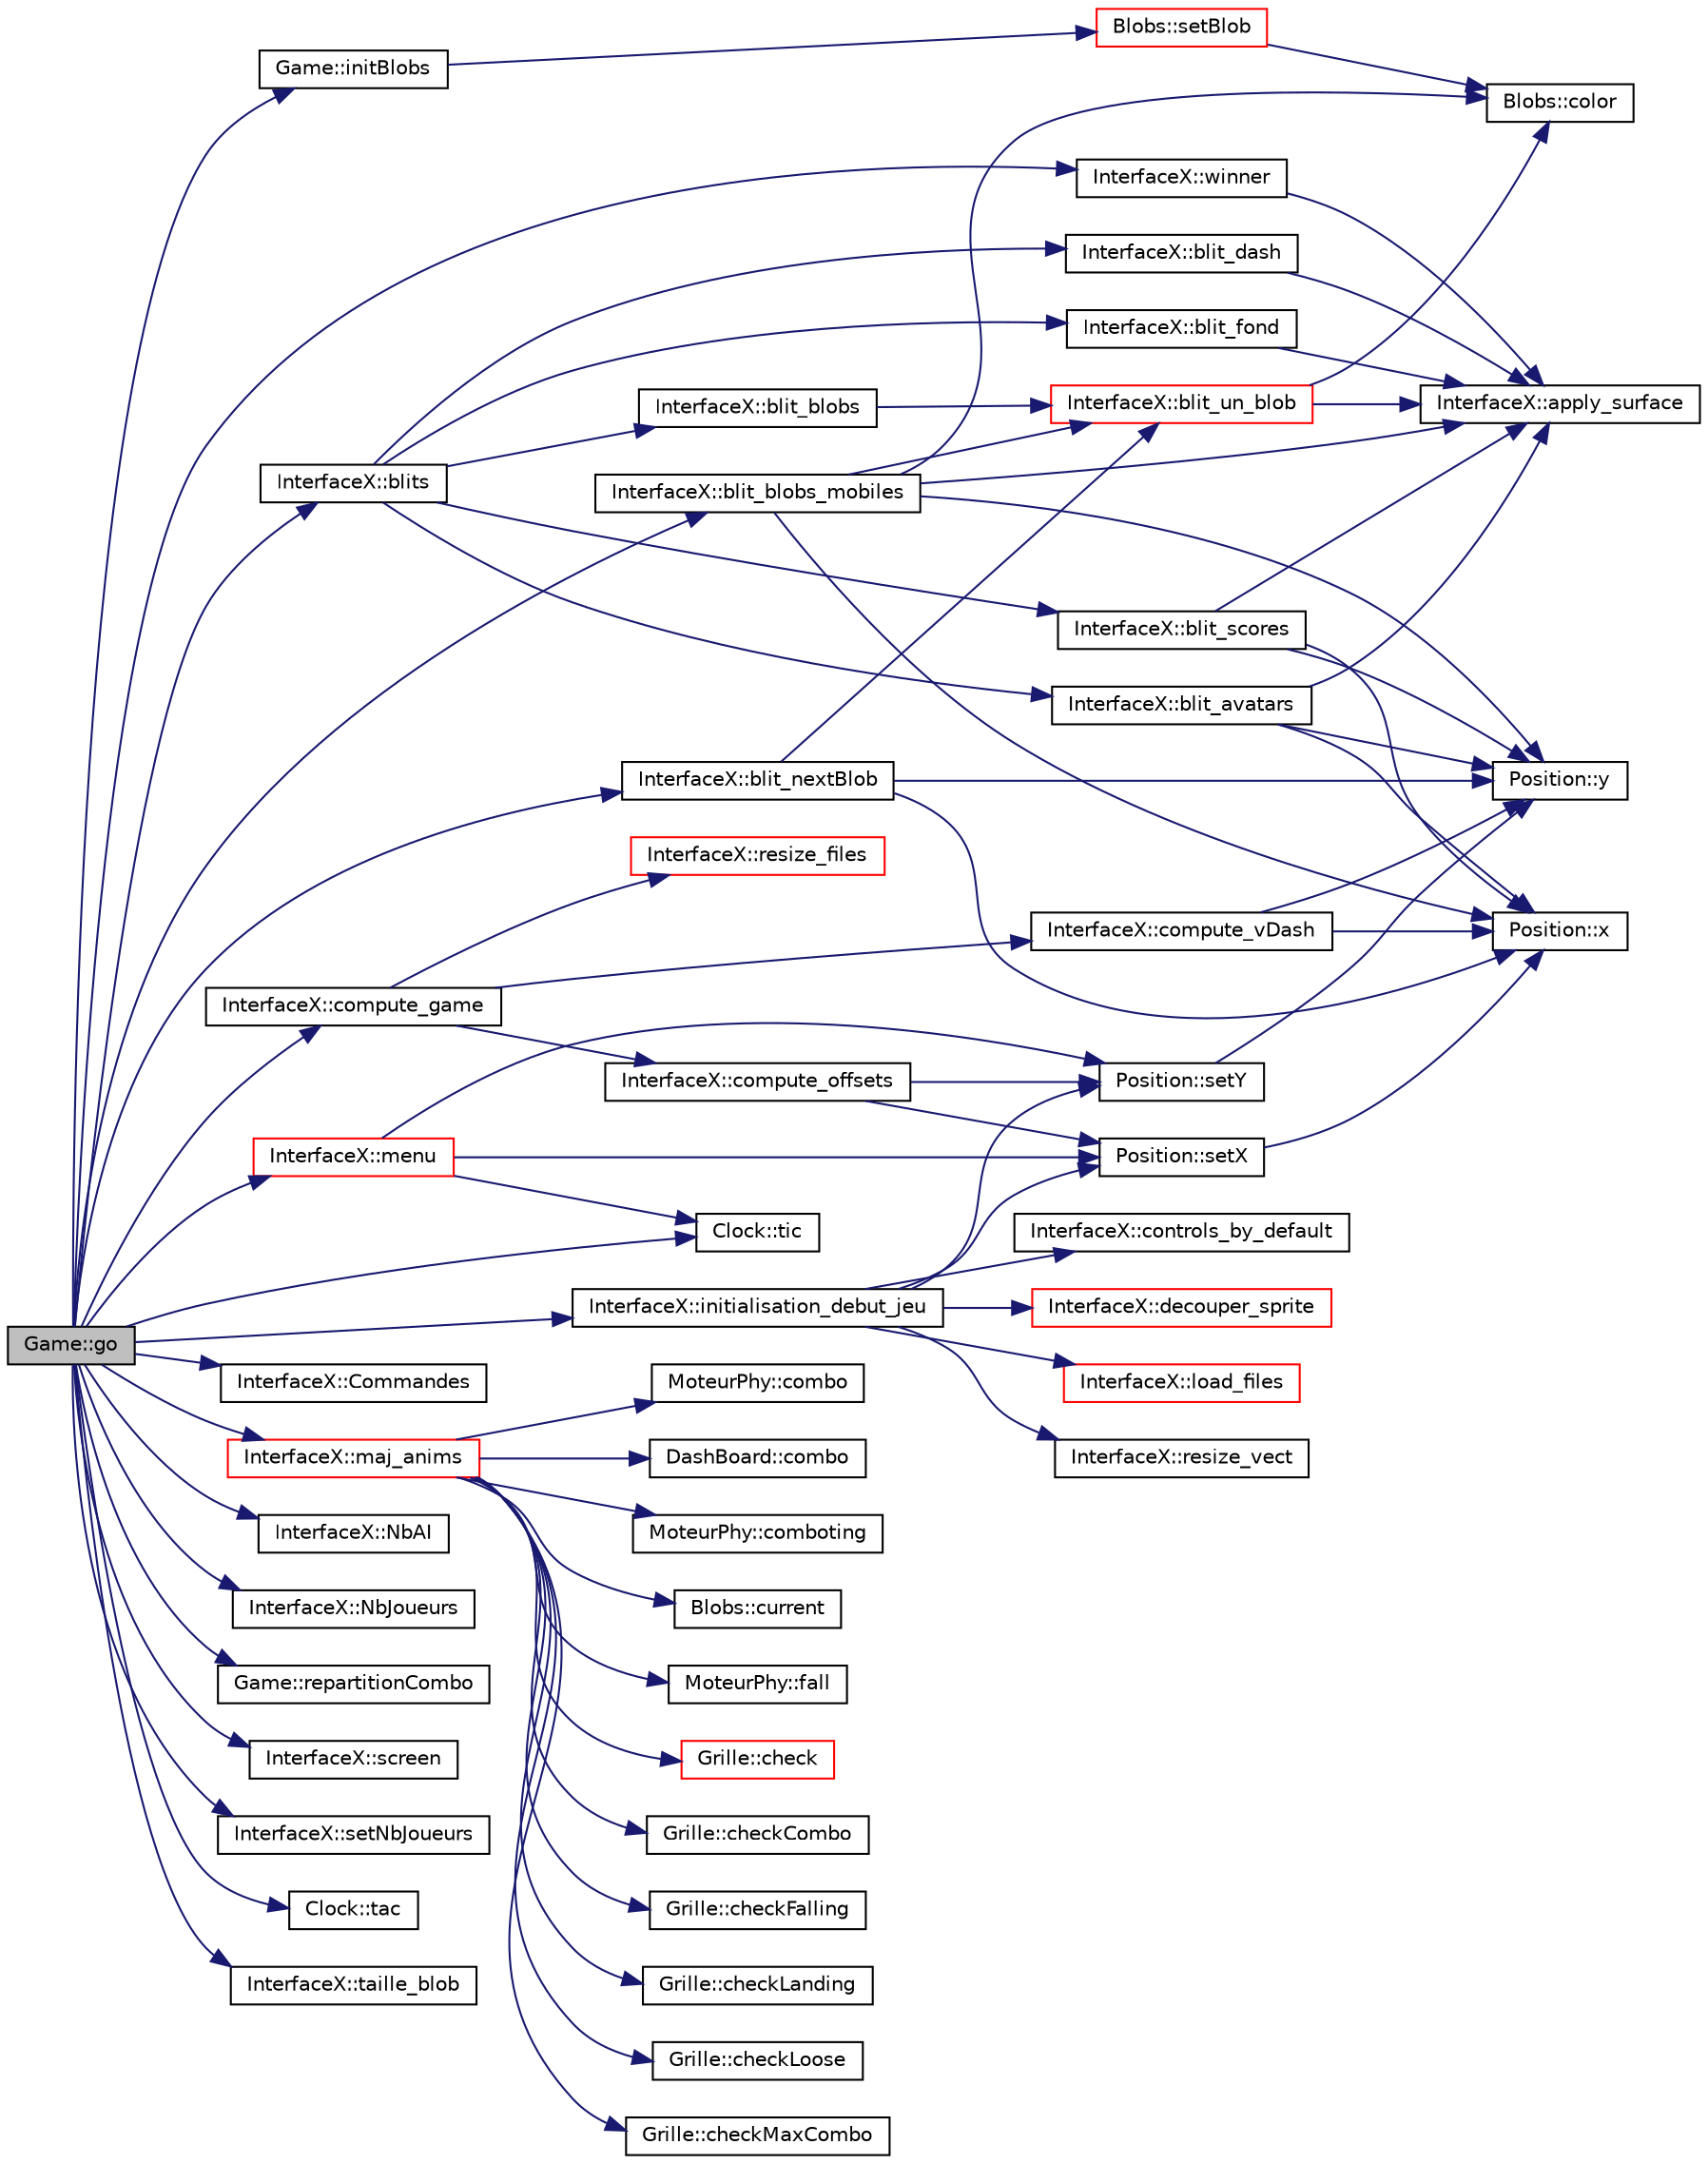 digraph G
{
  bgcolor="transparent";
  edge [fontname="Helvetica",fontsize="10",labelfontname="Helvetica",labelfontsize="10"];
  node [fontname="Helvetica",fontsize="10",shape=record];
  rankdir=LR;
  Node1 [label="Game::go",height=0.2,width=0.4,color="black", fillcolor="grey75", style="filled" fontcolor="black"];
  Node1 -> Node2 [color="midnightblue",fontsize="10",style="solid"];
  Node2 [label="InterfaceX::blit_blobs_mobiles",height=0.2,width=0.4,color="black",URL="$a00011.html#ae5bc9e2ed46c0448eb4f7dea08217b45"];
  Node2 -> Node3 [color="midnightblue",fontsize="10",style="solid"];
  Node3 [label="InterfaceX::apply_surface",height=0.2,width=0.4,color="black",URL="$a00011.html#a7b7e5b7ff85bbcaf82c5bc75d481118d"];
  Node2 -> Node4 [color="midnightblue",fontsize="10",style="solid"];
  Node4 [label="InterfaceX::blit_un_blob",height=0.2,width=0.4,color="red",URL="$a00011.html#a1c61cf8412148067616fd92b409f11eb"];
  Node4 -> Node3 [color="midnightblue",fontsize="10",style="solid"];
  Node4 -> Node5 [color="midnightblue",fontsize="10",style="solid"];
  Node5 [label="Blobs::color",height=0.2,width=0.4,color="black",URL="$a00002.html#a0c301f42dbf74a239f6e94f396eb33d9"];
  Node2 -> Node5 [color="midnightblue",fontsize="10",style="solid"];
  Node2 -> Node6 [color="midnightblue",fontsize="10",style="solid"];
  Node6 [label="Position::x",height=0.2,width=0.4,color="black",URL="$a00014.html#a0841d002439a9ce95e6648743f40d304"];
  Node2 -> Node7 [color="midnightblue",fontsize="10",style="solid"];
  Node7 [label="Position::y",height=0.2,width=0.4,color="black",URL="$a00014.html#a6aefe2530c6dbb86834ab51a6efbad4a"];
  Node1 -> Node8 [color="midnightblue",fontsize="10",style="solid"];
  Node8 [label="InterfaceX::blit_nextBlob",height=0.2,width=0.4,color="black",URL="$a00011.html#a98196e7e039d0613d157349b7a16149f"];
  Node8 -> Node4 [color="midnightblue",fontsize="10",style="solid"];
  Node8 -> Node6 [color="midnightblue",fontsize="10",style="solid"];
  Node8 -> Node7 [color="midnightblue",fontsize="10",style="solid"];
  Node1 -> Node9 [color="midnightblue",fontsize="10",style="solid"];
  Node9 [label="InterfaceX::blits",height=0.2,width=0.4,color="black",URL="$a00011.html#a1564b6d5334c9a23025b6090c1968bca"];
  Node9 -> Node10 [color="midnightblue",fontsize="10",style="solid"];
  Node10 [label="InterfaceX::blit_avatars",height=0.2,width=0.4,color="black",URL="$a00011.html#aafbd6e6b0743e017964f53ea04de1903"];
  Node10 -> Node3 [color="midnightblue",fontsize="10",style="solid"];
  Node10 -> Node6 [color="midnightblue",fontsize="10",style="solid"];
  Node10 -> Node7 [color="midnightblue",fontsize="10",style="solid"];
  Node9 -> Node11 [color="midnightblue",fontsize="10",style="solid"];
  Node11 [label="InterfaceX::blit_blobs",height=0.2,width=0.4,color="black",URL="$a00011.html#a30b3d0be2369fe70823507b30444401b"];
  Node11 -> Node4 [color="midnightblue",fontsize="10",style="solid"];
  Node9 -> Node12 [color="midnightblue",fontsize="10",style="solid"];
  Node12 [label="InterfaceX::blit_dash",height=0.2,width=0.4,color="black",URL="$a00011.html#a5181b163e848a46bfb74e58a968705d4"];
  Node12 -> Node3 [color="midnightblue",fontsize="10",style="solid"];
  Node9 -> Node13 [color="midnightblue",fontsize="10",style="solid"];
  Node13 [label="InterfaceX::blit_fond",height=0.2,width=0.4,color="black",URL="$a00011.html#a568dd368bdd332b1ac867e8915bf2ff8"];
  Node13 -> Node3 [color="midnightblue",fontsize="10",style="solid"];
  Node9 -> Node14 [color="midnightblue",fontsize="10",style="solid"];
  Node14 [label="InterfaceX::blit_scores",height=0.2,width=0.4,color="black",URL="$a00011.html#a8a4434fc2667bf4a413ad029c7b3861d"];
  Node14 -> Node3 [color="midnightblue",fontsize="10",style="solid"];
  Node14 -> Node6 [color="midnightblue",fontsize="10",style="solid"];
  Node14 -> Node7 [color="midnightblue",fontsize="10",style="solid"];
  Node1 -> Node15 [color="midnightblue",fontsize="10",style="solid"];
  Node15 [label="InterfaceX::Commandes",height=0.2,width=0.4,color="black",URL="$a00011.html#a2770bc51029e6ac83600fb0db36147e1"];
  Node1 -> Node16 [color="midnightblue",fontsize="10",style="solid"];
  Node16 [label="InterfaceX::compute_game",height=0.2,width=0.4,color="black",URL="$a00011.html#a0e50405d74683c38fc1f0e3f71cf4c3d"];
  Node16 -> Node17 [color="midnightblue",fontsize="10",style="solid"];
  Node17 [label="InterfaceX::compute_offsets",height=0.2,width=0.4,color="black",URL="$a00011.html#ad1fe91f0ea2d2bac39fc9a7127d7557f"];
  Node17 -> Node18 [color="midnightblue",fontsize="10",style="solid"];
  Node18 [label="Position::setX",height=0.2,width=0.4,color="black",URL="$a00014.html#ad46bb77324e2d9538e15f1a25320f1ff"];
  Node18 -> Node6 [color="midnightblue",fontsize="10",style="solid"];
  Node17 -> Node19 [color="midnightblue",fontsize="10",style="solid"];
  Node19 [label="Position::setY",height=0.2,width=0.4,color="black",URL="$a00014.html#a473274f1a3e4888f9c5e3eba0889a1ab"];
  Node19 -> Node7 [color="midnightblue",fontsize="10",style="solid"];
  Node16 -> Node20 [color="midnightblue",fontsize="10",style="solid"];
  Node20 [label="InterfaceX::compute_vDash",height=0.2,width=0.4,color="black",URL="$a00011.html#a6cdb65bbf7fb79217512000f00191e2b"];
  Node20 -> Node6 [color="midnightblue",fontsize="10",style="solid"];
  Node20 -> Node7 [color="midnightblue",fontsize="10",style="solid"];
  Node16 -> Node21 [color="midnightblue",fontsize="10",style="solid"];
  Node21 [label="InterfaceX::resize_files",height=0.2,width=0.4,color="red",URL="$a00011.html#a57a833c82b51162dc1ff9682fce7ac79"];
  Node1 -> Node22 [color="midnightblue",fontsize="10",style="solid"];
  Node22 [label="Game::initBlobs",height=0.2,width=0.4,color="black",URL="$a00008.html#ac776a53b458aefe8f9fcd747cbd9f017"];
  Node22 -> Node23 [color="midnightblue",fontsize="10",style="solid"];
  Node23 [label="Blobs::setBlob",height=0.2,width=0.4,color="red",URL="$a00002.html#a9447e59fbeba596aa7e53d40cec281c4"];
  Node23 -> Node5 [color="midnightblue",fontsize="10",style="solid"];
  Node1 -> Node24 [color="midnightblue",fontsize="10",style="solid"];
  Node24 [label="InterfaceX::initialisation_debut_jeu",height=0.2,width=0.4,color="black",URL="$a00011.html#ab36b304cac86159cb4b27e10fb35d9b8"];
  Node24 -> Node25 [color="midnightblue",fontsize="10",style="solid"];
  Node25 [label="InterfaceX::controls_by_default",height=0.2,width=0.4,color="black",URL="$a00011.html#a516951c4ba06596e817c40113847b876"];
  Node24 -> Node26 [color="midnightblue",fontsize="10",style="solid"];
  Node26 [label="InterfaceX::decouper_sprite",height=0.2,width=0.4,color="red",URL="$a00011.html#a614825ffbb2dc7c84580d4e8b2ff93e4"];
  Node24 -> Node27 [color="midnightblue",fontsize="10",style="solid"];
  Node27 [label="InterfaceX::load_files",height=0.2,width=0.4,color="red",URL="$a00011.html#a850000d49338e9ac40f28f625241ecf8"];
  Node24 -> Node28 [color="midnightblue",fontsize="10",style="solid"];
  Node28 [label="InterfaceX::resize_vect",height=0.2,width=0.4,color="black",URL="$a00011.html#ace09c48496eeefa8ea8fe9e187eec909"];
  Node24 -> Node18 [color="midnightblue",fontsize="10",style="solid"];
  Node24 -> Node19 [color="midnightblue",fontsize="10",style="solid"];
  Node1 -> Node29 [color="midnightblue",fontsize="10",style="solid"];
  Node29 [label="InterfaceX::maj_anims",height=0.2,width=0.4,color="red",URL="$a00011.html#a5bcad9348c35e0472ec0bb1bf66770fb"];
  Node29 -> Node30 [color="midnightblue",fontsize="10",style="solid"];
  Node30 [label="Grille::check",height=0.2,width=0.4,color="red",URL="$a00009.html#adbbe24c84a3433c3968f18792de5aab7",tooltip="(one liner)"];
  Node29 -> Node31 [color="midnightblue",fontsize="10",style="solid"];
  Node31 [label="Grille::checkCombo",height=0.2,width=0.4,color="black",URL="$a00009.html#a4b142af28f88e73e0985c32a03472caf",tooltip="(one liner)"];
  Node29 -> Node32 [color="midnightblue",fontsize="10",style="solid"];
  Node32 [label="Grille::checkFalling",height=0.2,width=0.4,color="black",URL="$a00009.html#a858572a13fbc8917cec074554ca574d4"];
  Node29 -> Node33 [color="midnightblue",fontsize="10",style="solid"];
  Node33 [label="Grille::checkLanding",height=0.2,width=0.4,color="black",URL="$a00009.html#ae85e20bc3da47e38fff29e6e2f9ac6c0"];
  Node29 -> Node34 [color="midnightblue",fontsize="10",style="solid"];
  Node34 [label="Grille::checkLoose",height=0.2,width=0.4,color="black",URL="$a00009.html#a675db2a23a1a2a55668e823adca5a9ef",tooltip="(one liner)"];
  Node29 -> Node35 [color="midnightblue",fontsize="10",style="solid"];
  Node35 [label="Grille::checkMaxCombo",height=0.2,width=0.4,color="black",URL="$a00009.html#a0aa8c02a0ebdb2e0bd45bc29311a5693"];
  Node29 -> Node36 [color="midnightblue",fontsize="10",style="solid"];
  Node36 [label="MoteurPhy::combo",height=0.2,width=0.4,color="black",URL="$a00013.html#ac7111dfbdee8744f40c2dd22dbb8b472"];
  Node29 -> Node37 [color="midnightblue",fontsize="10",style="solid"];
  Node37 [label="DashBoard::combo",height=0.2,width=0.4,color="black",URL="$a00006.html#a85bd1f45990c381cb7633b530500f88f"];
  Node29 -> Node38 [color="midnightblue",fontsize="10",style="solid"];
  Node38 [label="MoteurPhy::comboting",height=0.2,width=0.4,color="black",URL="$a00013.html#a97d4047a17d5ef7e5be05b56e014d8b3"];
  Node29 -> Node39 [color="midnightblue",fontsize="10",style="solid"];
  Node39 [label="Blobs::current",height=0.2,width=0.4,color="black",URL="$a00002.html#acd75c66074b658c0801c0722a1cf668c"];
  Node29 -> Node40 [color="midnightblue",fontsize="10",style="solid"];
  Node40 [label="MoteurPhy::fall",height=0.2,width=0.4,color="black",URL="$a00013.html#a7338064aa970bcfb13511b6feeedb258",tooltip="make blobs fall after a combote"];
  Node1 -> Node41 [color="midnightblue",fontsize="10",style="solid"];
  Node41 [label="InterfaceX::menu",height=0.2,width=0.4,color="red",URL="$a00011.html#a04f6a2f38eacdf947037eaf45092c33a"];
  Node41 -> Node18 [color="midnightblue",fontsize="10",style="solid"];
  Node41 -> Node19 [color="midnightblue",fontsize="10",style="solid"];
  Node41 -> Node42 [color="midnightblue",fontsize="10",style="solid"];
  Node42 [label="Clock::tic",height=0.2,width=0.4,color="black",URL="$a00003.html#ad8aff49c20fb41555b0b8bae79530c08"];
  Node1 -> Node43 [color="midnightblue",fontsize="10",style="solid"];
  Node43 [label="InterfaceX::NbAI",height=0.2,width=0.4,color="black",URL="$a00011.html#a9d87b046afcb1badd511cd1ee97ef062"];
  Node1 -> Node44 [color="midnightblue",fontsize="10",style="solid"];
  Node44 [label="InterfaceX::NbJoueurs",height=0.2,width=0.4,color="black",URL="$a00011.html#aa202bf95ccd9db4a78a5eed055c56c22"];
  Node1 -> Node45 [color="midnightblue",fontsize="10",style="solid"];
  Node45 [label="Game::repartitionCombo",height=0.2,width=0.4,color="black",URL="$a00008.html#a5be594f7665ef28f1c1c45a13cbc329c",tooltip="main loop"];
  Node1 -> Node46 [color="midnightblue",fontsize="10",style="solid"];
  Node46 [label="InterfaceX::screen",height=0.2,width=0.4,color="black",URL="$a00011.html#ada4011aa7937ea45af992c4cad392238"];
  Node1 -> Node47 [color="midnightblue",fontsize="10",style="solid"];
  Node47 [label="InterfaceX::setNbJoueurs",height=0.2,width=0.4,color="black",URL="$a00011.html#addc58fa271a81d66c482aa8ac0e178af"];
  Node1 -> Node48 [color="midnightblue",fontsize="10",style="solid"];
  Node48 [label="Clock::tac",height=0.2,width=0.4,color="black",URL="$a00003.html#a68fc343f570b848743edf1bcd10a14c6"];
  Node1 -> Node49 [color="midnightblue",fontsize="10",style="solid"];
  Node49 [label="InterfaceX::taille_blob",height=0.2,width=0.4,color="black",URL="$a00011.html#afb2d1a8f5360c53374ea396f366cccf0"];
  Node1 -> Node42 [color="midnightblue",fontsize="10",style="solid"];
  Node1 -> Node50 [color="midnightblue",fontsize="10",style="solid"];
  Node50 [label="InterfaceX::winner",height=0.2,width=0.4,color="black",URL="$a00011.html#a885bd9df47f9c00230fe13ad20ce29a7"];
  Node50 -> Node3 [color="midnightblue",fontsize="10",style="solid"];
}
